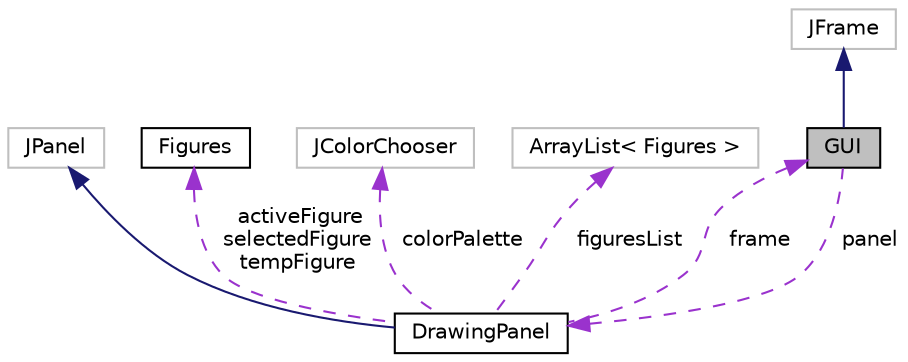 digraph "GUI"
{
 // LATEX_PDF_SIZE
  edge [fontname="Helvetica",fontsize="10",labelfontname="Helvetica",labelfontsize="10"];
  node [fontname="Helvetica",fontsize="10",shape=record];
  Node1 [label="GUI",height=0.2,width=0.4,color="black", fillcolor="grey75", style="filled", fontcolor="black",tooltip=" "];
  Node2 -> Node1 [dir="back",color="midnightblue",fontsize="10",style="solid",fontname="Helvetica"];
  Node2 [label="JFrame",height=0.2,width=0.4,color="grey75", fillcolor="white", style="filled",tooltip=" "];
  Node3 -> Node1 [dir="back",color="darkorchid3",fontsize="10",style="dashed",label=" panel" ,fontname="Helvetica"];
  Node3 [label="DrawingPanel",height=0.2,width=0.4,color="black", fillcolor="white", style="filled",URL="$classDrawingPanel.html",tooltip=" "];
  Node4 -> Node3 [dir="back",color="midnightblue",fontsize="10",style="solid",fontname="Helvetica"];
  Node4 [label="JPanel",height=0.2,width=0.4,color="grey75", fillcolor="white", style="filled",tooltip=" "];
  Node5 -> Node3 [dir="back",color="darkorchid3",fontsize="10",style="dashed",label=" activeFigure\nselectedFigure\ntempFigure" ,fontname="Helvetica"];
  Node5 [label="Figures",height=0.2,width=0.4,color="black", fillcolor="white", style="filled",URL="$interfaceFigures.html",tooltip=" "];
  Node6 -> Node3 [dir="back",color="darkorchid3",fontsize="10",style="dashed",label=" colorPalette" ,fontname="Helvetica"];
  Node6 [label="JColorChooser",height=0.2,width=0.4,color="grey75", fillcolor="white", style="filled",tooltip=" "];
  Node1 -> Node3 [dir="back",color="darkorchid3",fontsize="10",style="dashed",label=" frame" ,fontname="Helvetica"];
  Node7 -> Node3 [dir="back",color="darkorchid3",fontsize="10",style="dashed",label=" figuresList" ,fontname="Helvetica"];
  Node7 [label="ArrayList\< Figures \>",height=0.2,width=0.4,color="grey75", fillcolor="white", style="filled",tooltip=" "];
}
